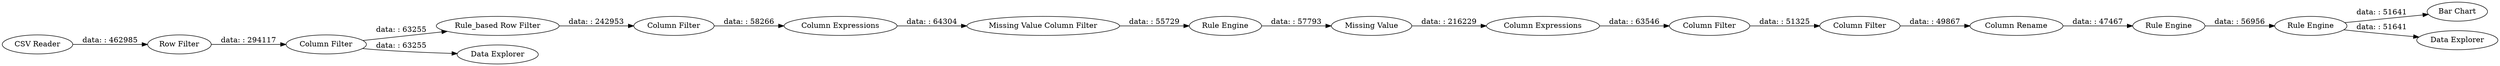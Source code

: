 digraph {
	"-4049769309795201250_19" [label="Column Filter"]
	"-4049769309795201250_23" [label="Rule Engine"]
	"-4049769309795201250_26" [label="Rule_based Row Filter"]
	"-4049769309795201250_12" [label="Missing Value Column Filter"]
	"-4049769309795201250_3" [label="Column Filter"]
	"-4049769309795201250_2" [label="Row Filter"]
	"-4049769309795201250_1" [label="CSV Reader"]
	"-4049769309795201250_15" [label="Rule Engine"]
	"-4049769309795201250_16" [label="Missing Value"]
	"-4049769309795201250_17" [label="Column Expressions"]
	"-4049769309795201250_20" [label="Column Rename"]
	"-4049769309795201250_21" [label="Rule Engine"]
	"-4049769309795201250_27" [label="Column Filter"]
	"-4049769309795201250_6" [label="Column Expressions"]
	"-4049769309795201250_18" [label="Column Filter"]
	"-4049769309795201250_22" [label="Data Explorer"]
	"-4049769309795201250_24" [label="Bar Chart"]
	"-4049769309795201250_4" [label="Data Explorer"]
	"-4049769309795201250_3" -> "-4049769309795201250_26" [label="data: : 63255"]
	"-4049769309795201250_6" -> "-4049769309795201250_12" [label="data: : 64304"]
	"-4049769309795201250_20" -> "-4049769309795201250_21" [label="data: : 47467"]
	"-4049769309795201250_15" -> "-4049769309795201250_16" [label="data: : 57793"]
	"-4049769309795201250_1" -> "-4049769309795201250_2" [label="data: : 462985"]
	"-4049769309795201250_3" -> "-4049769309795201250_22" [label="data: : 63255"]
	"-4049769309795201250_23" -> "-4049769309795201250_24" [label="data: : 51641"]
	"-4049769309795201250_12" -> "-4049769309795201250_15" [label="data: : 55729"]
	"-4049769309795201250_23" -> "-4049769309795201250_4" [label="data: : 51641"]
	"-4049769309795201250_2" -> "-4049769309795201250_3" [label="data: : 294117"]
	"-4049769309795201250_18" -> "-4049769309795201250_19" [label="data: : 51325"]
	"-4049769309795201250_16" -> "-4049769309795201250_17" [label="data: : 216229"]
	"-4049769309795201250_19" -> "-4049769309795201250_20" [label="data: : 49867"]
	"-4049769309795201250_27" -> "-4049769309795201250_6" [label="data: : 58266"]
	"-4049769309795201250_26" -> "-4049769309795201250_27" [label="data: : 242953"]
	"-4049769309795201250_21" -> "-4049769309795201250_23" [label="data: : 56956"]
	"-4049769309795201250_17" -> "-4049769309795201250_18" [label="data: : 63546"]
	rankdir=LR
}
